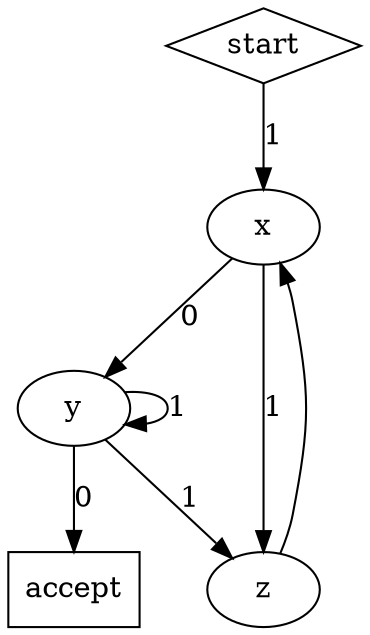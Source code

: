 digraph {
    layout = "dot";
    start [shape = diamond;];
    accept [shape = box;];
    start -> x [label = "1";];
    x -> y [label = "0";];
    x -> z [label = "1";];
    y -> y [label = "1";];
    y -> z [label = "1";];
    z -> x;
    y -> accept [label = "0";];
}